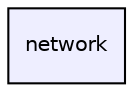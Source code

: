 digraph "network" {
  compound=true
  node [ fontsize="10", fontname="Helvetica"];
  edge [ labelfontsize="10", labelfontname="Helvetica"];
  dir_c901c14b65aa229498a52b725b3d4a2c [shape=box, label="network", style="filled", fillcolor="#eeeeff", pencolor="black", URL="dir_c901c14b65aa229498a52b725b3d4a2c.html"];
}
